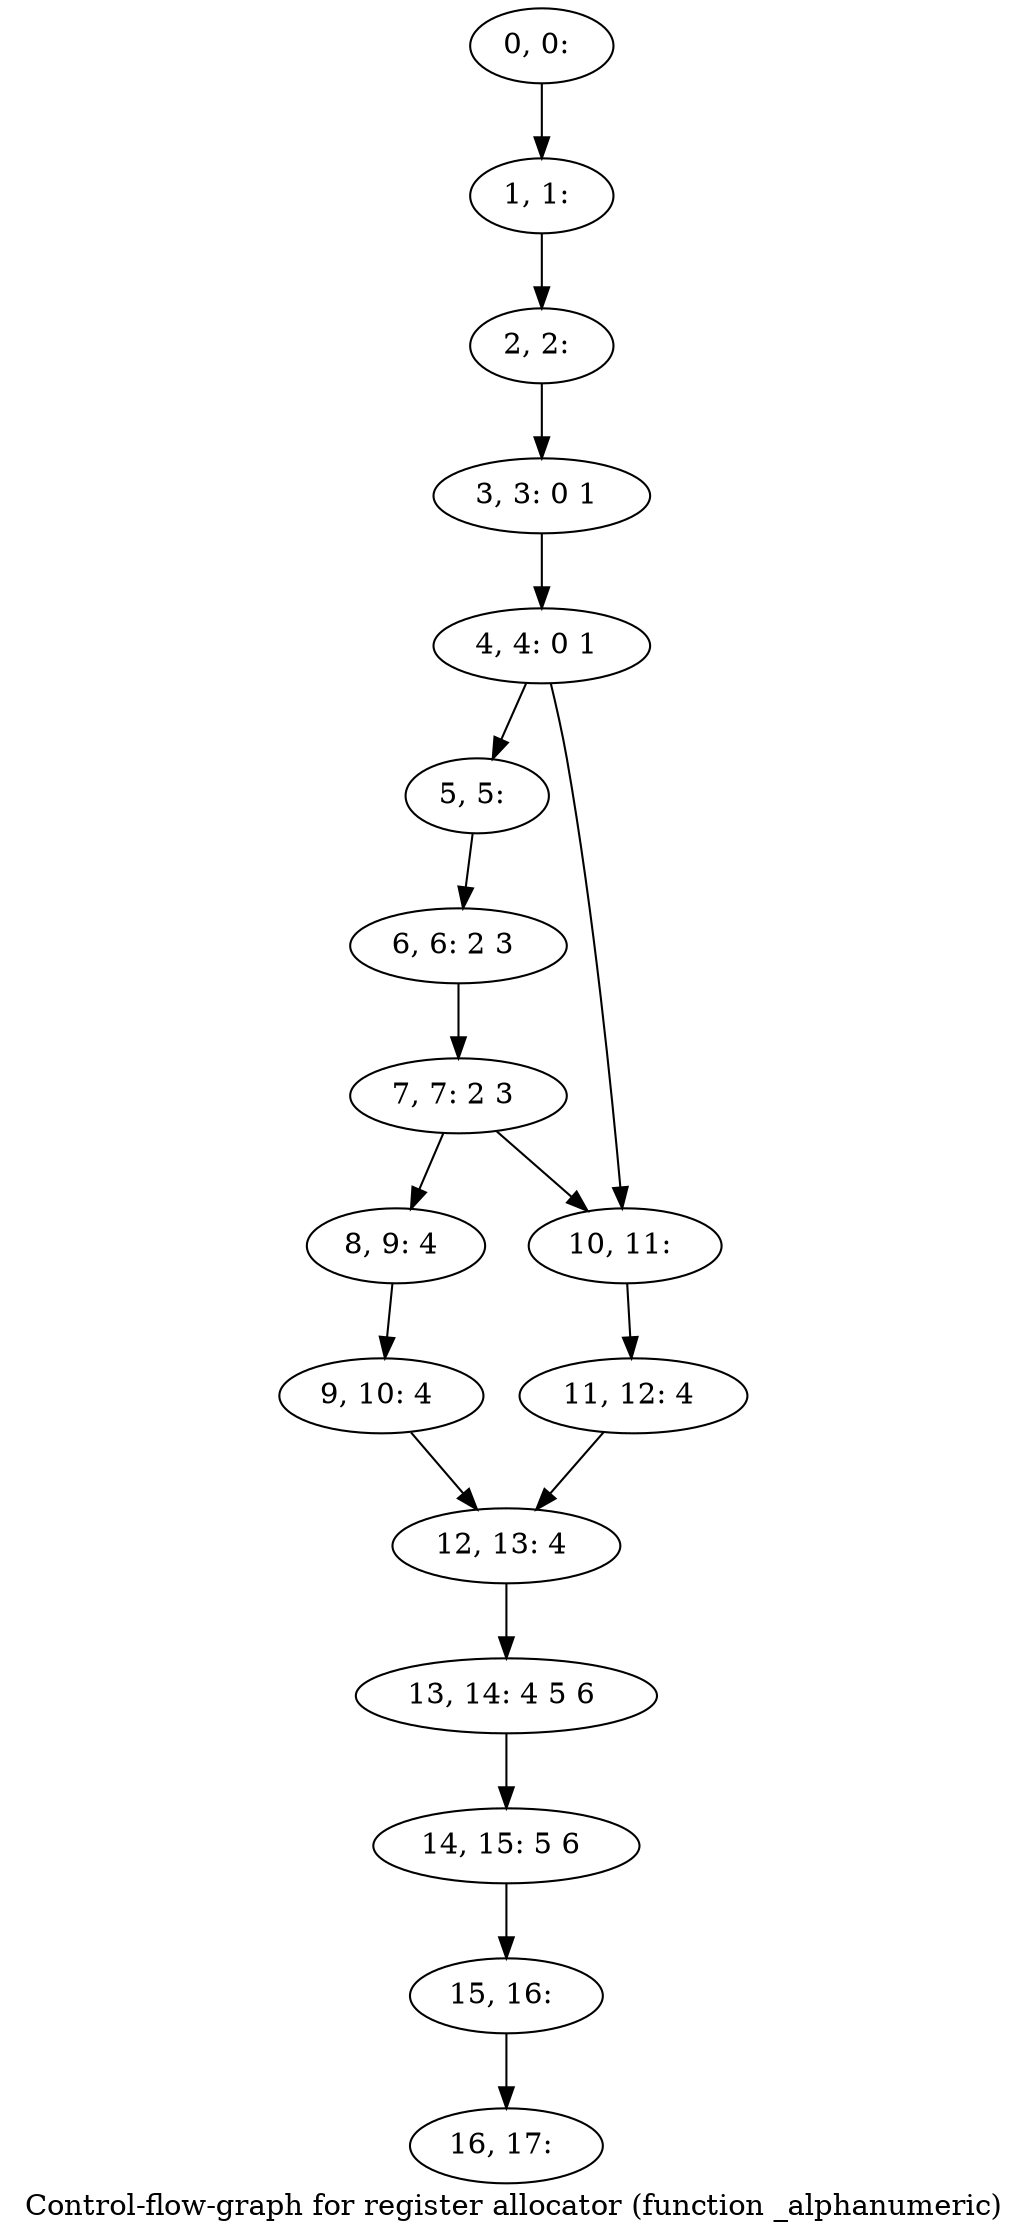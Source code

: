 digraph G {
graph [label="Control-flow-graph for register allocator (function _alphanumeric)"]
0[label="0, 0: "];
1[label="1, 1: "];
2[label="2, 2: "];
3[label="3, 3: 0 1 "];
4[label="4, 4: 0 1 "];
5[label="5, 5: "];
6[label="6, 6: 2 3 "];
7[label="7, 7: 2 3 "];
8[label="8, 9: 4 "];
9[label="9, 10: 4 "];
10[label="10, 11: "];
11[label="11, 12: 4 "];
12[label="12, 13: 4 "];
13[label="13, 14: 4 5 6 "];
14[label="14, 15: 5 6 "];
15[label="15, 16: "];
16[label="16, 17: "];
0->1 ;
1->2 ;
2->3 ;
3->4 ;
4->5 ;
4->10 ;
5->6 ;
6->7 ;
7->8 ;
7->10 ;
8->9 ;
9->12 ;
10->11 ;
11->12 ;
12->13 ;
13->14 ;
14->15 ;
15->16 ;
}
